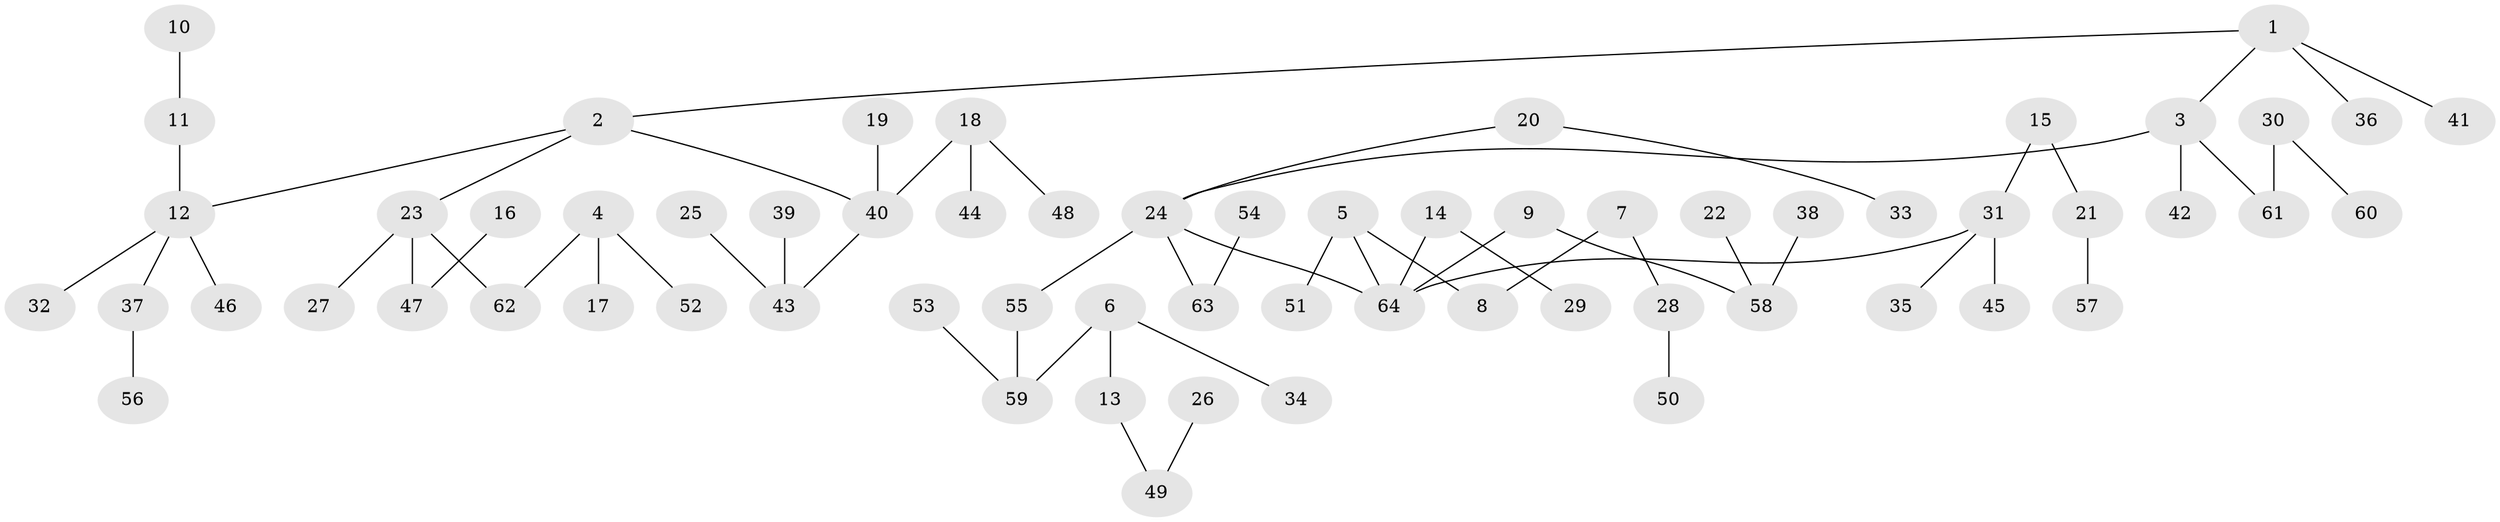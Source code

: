 // original degree distribution, {3: 0.1796875, 6: 0.015625, 4: 0.0546875, 7: 0.0078125, 2: 0.2421875, 5: 0.0234375, 1: 0.4765625}
// Generated by graph-tools (version 1.1) at 2025/02/03/09/25 03:02:20]
// undirected, 64 vertices, 63 edges
graph export_dot {
graph [start="1"]
  node [color=gray90,style=filled];
  1;
  2;
  3;
  4;
  5;
  6;
  7;
  8;
  9;
  10;
  11;
  12;
  13;
  14;
  15;
  16;
  17;
  18;
  19;
  20;
  21;
  22;
  23;
  24;
  25;
  26;
  27;
  28;
  29;
  30;
  31;
  32;
  33;
  34;
  35;
  36;
  37;
  38;
  39;
  40;
  41;
  42;
  43;
  44;
  45;
  46;
  47;
  48;
  49;
  50;
  51;
  52;
  53;
  54;
  55;
  56;
  57;
  58;
  59;
  60;
  61;
  62;
  63;
  64;
  1 -- 2 [weight=1.0];
  1 -- 3 [weight=1.0];
  1 -- 36 [weight=1.0];
  1 -- 41 [weight=1.0];
  2 -- 12 [weight=1.0];
  2 -- 23 [weight=1.0];
  2 -- 40 [weight=1.0];
  3 -- 24 [weight=1.0];
  3 -- 42 [weight=1.0];
  3 -- 61 [weight=1.0];
  4 -- 17 [weight=1.0];
  4 -- 52 [weight=1.0];
  4 -- 62 [weight=1.0];
  5 -- 8 [weight=1.0];
  5 -- 51 [weight=1.0];
  5 -- 64 [weight=1.0];
  6 -- 13 [weight=1.0];
  6 -- 34 [weight=1.0];
  6 -- 59 [weight=1.0];
  7 -- 8 [weight=1.0];
  7 -- 28 [weight=1.0];
  9 -- 58 [weight=1.0];
  9 -- 64 [weight=1.0];
  10 -- 11 [weight=1.0];
  11 -- 12 [weight=1.0];
  12 -- 32 [weight=1.0];
  12 -- 37 [weight=1.0];
  12 -- 46 [weight=1.0];
  13 -- 49 [weight=1.0];
  14 -- 29 [weight=1.0];
  14 -- 64 [weight=1.0];
  15 -- 21 [weight=1.0];
  15 -- 31 [weight=1.0];
  16 -- 47 [weight=1.0];
  18 -- 40 [weight=1.0];
  18 -- 44 [weight=1.0];
  18 -- 48 [weight=1.0];
  19 -- 40 [weight=1.0];
  20 -- 24 [weight=1.0];
  20 -- 33 [weight=1.0];
  21 -- 57 [weight=1.0];
  22 -- 58 [weight=1.0];
  23 -- 27 [weight=1.0];
  23 -- 47 [weight=1.0];
  23 -- 62 [weight=1.0];
  24 -- 55 [weight=1.0];
  24 -- 63 [weight=1.0];
  24 -- 64 [weight=1.0];
  25 -- 43 [weight=1.0];
  26 -- 49 [weight=1.0];
  28 -- 50 [weight=1.0];
  30 -- 60 [weight=1.0];
  30 -- 61 [weight=1.0];
  31 -- 35 [weight=1.0];
  31 -- 45 [weight=1.0];
  31 -- 64 [weight=1.0];
  37 -- 56 [weight=1.0];
  38 -- 58 [weight=1.0];
  39 -- 43 [weight=1.0];
  40 -- 43 [weight=1.0];
  53 -- 59 [weight=1.0];
  54 -- 63 [weight=1.0];
  55 -- 59 [weight=1.0];
}
